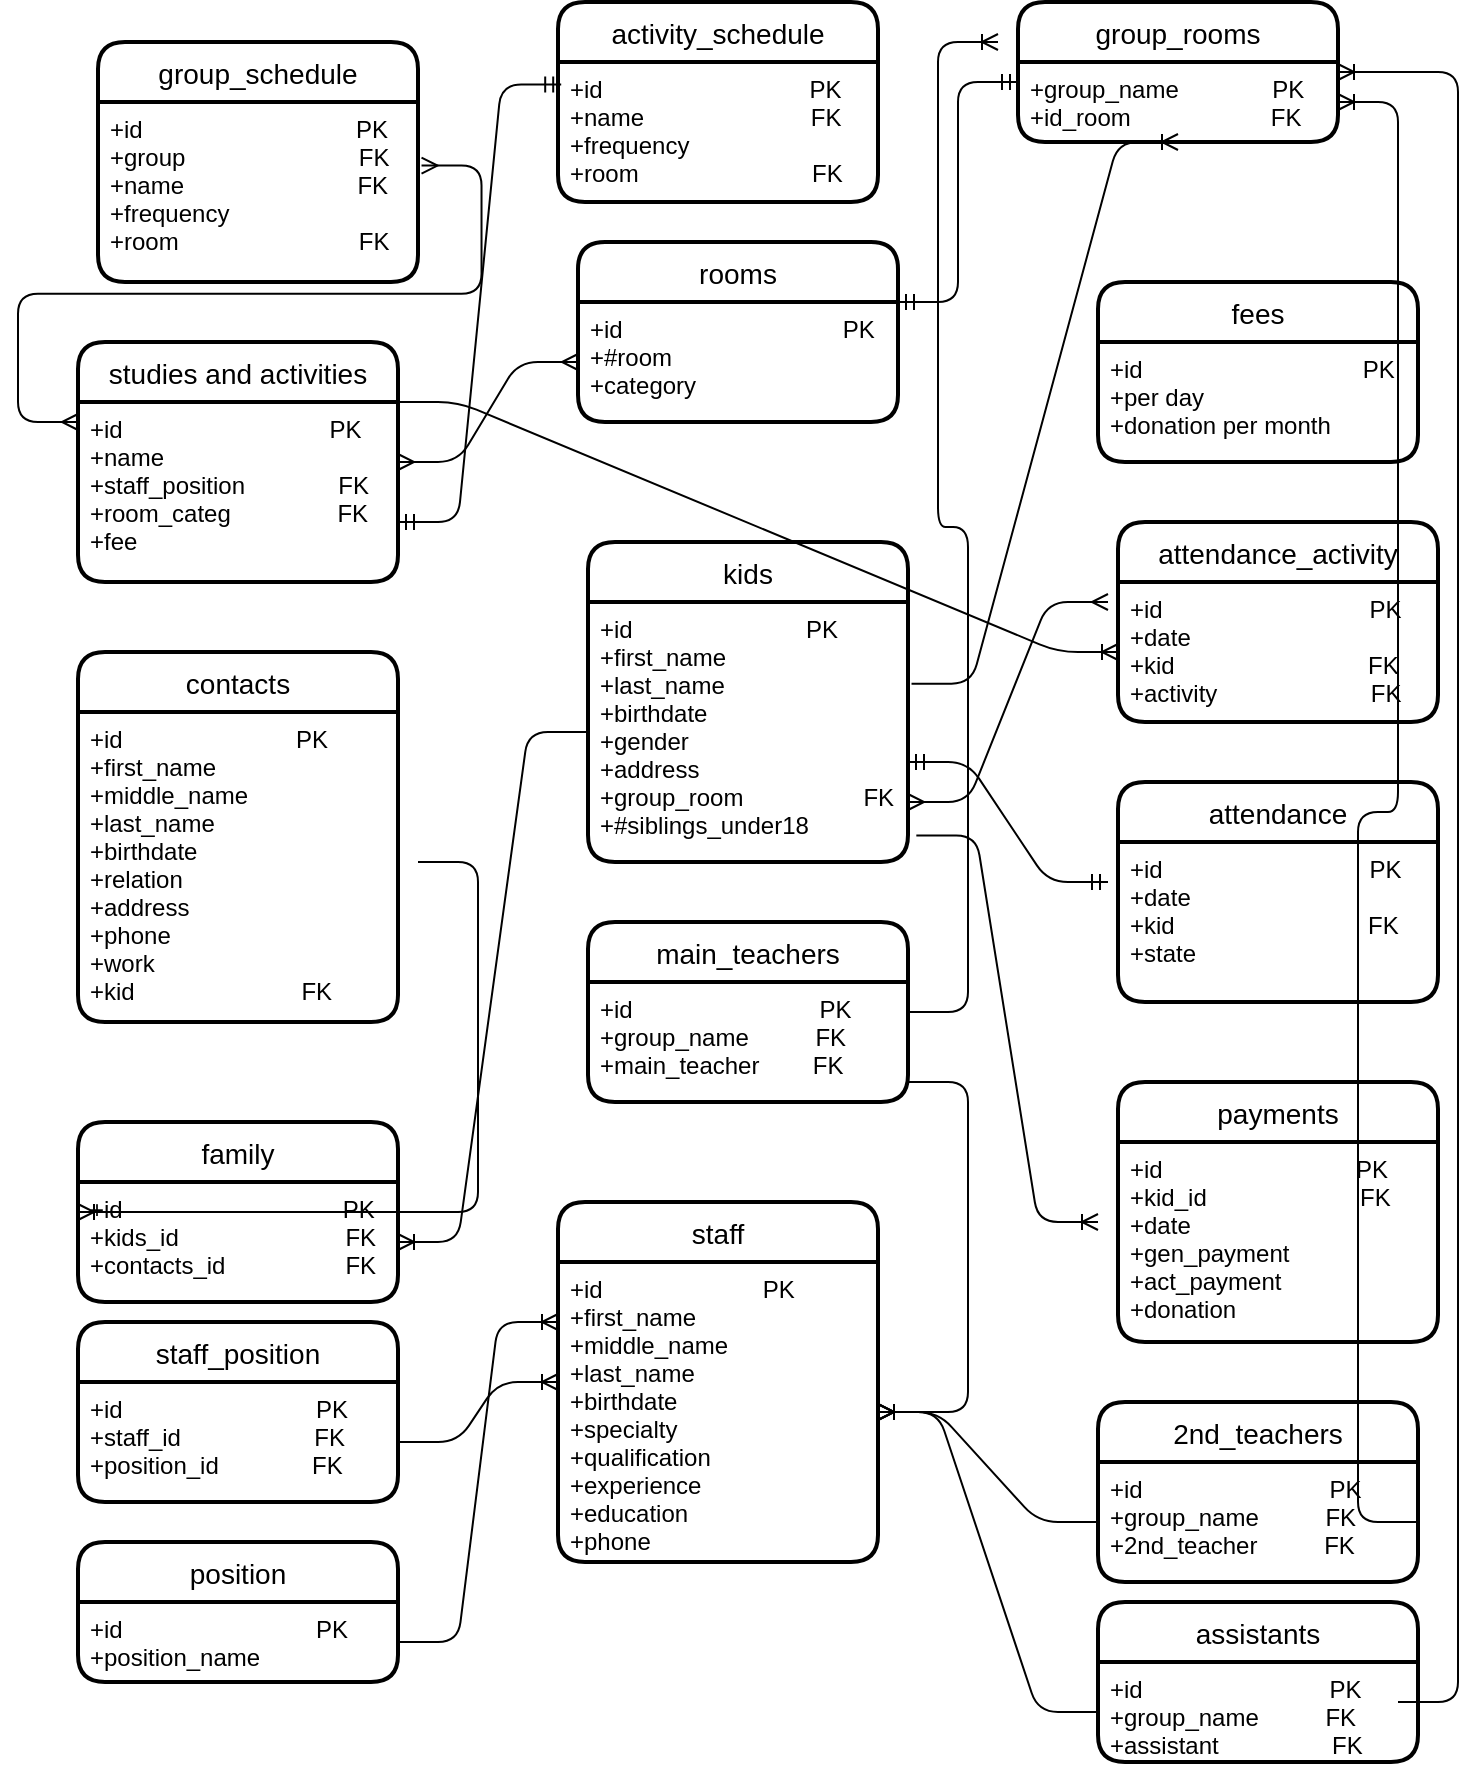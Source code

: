 <mxfile version="13.6.6" type="github">
  <diagram id="R2lEEEUBdFMjLlhIrx00" name="Page-1">
    <mxGraphModel dx="1038" dy="2817" grid="1" gridSize="10" guides="1" tooltips="1" connect="1" arrows="1" fold="1" page="1" pageScale="1" pageWidth="850" pageHeight="1100" math="0" shadow="0" extFonts="Permanent Marker^https://fonts.googleapis.com/css?family=Permanent+Marker">
      <root>
        <mxCell id="0" />
        <mxCell id="1" parent="0" />
        <mxCell id="jtmZs7vrfvo6yjPVw2VY-57" value="contacts" style="swimlane;childLayout=stackLayout;horizontal=1;startSize=30;horizontalStack=0;rounded=1;fontSize=14;fontStyle=0;strokeWidth=2;resizeParent=0;resizeLast=1;shadow=0;dashed=0;align=center;" parent="1" vertex="1">
          <mxGeometry x="90" y="-1765" width="160" height="185" as="geometry" />
        </mxCell>
        <mxCell id="jtmZs7vrfvo6yjPVw2VY-58" value="+id                          PK&#xa;+first_name&#xa;+middle_name&#xa;+last_name&#xa;+birthdate&#xa;+relation&#xa;+address&#xa;+phone&#xa;+work                      &#xa;+kid                         FK" style="align=left;strokeColor=none;fillColor=none;spacingLeft=4;fontSize=12;verticalAlign=top;resizable=0;rotatable=0;part=1;" parent="jtmZs7vrfvo6yjPVw2VY-57" vertex="1">
          <mxGeometry y="30" width="160" height="155" as="geometry" />
        </mxCell>
        <mxCell id="54aEL65558y0Twl9wDXi-4" value="" style="edgeStyle=entityRelationEdgeStyle;fontSize=12;html=1;endArrow=ERmandOne;startArrow=ERmandOne;" parent="1" edge="1">
          <mxGeometry width="100" height="100" relative="1" as="geometry">
            <mxPoint x="505" y="-1710" as="sourcePoint" />
            <mxPoint x="605" y="-1650" as="targetPoint" />
          </mxGeometry>
        </mxCell>
        <mxCell id="jtmZs7vrfvo6yjPVw2VY-53" value="attendance" style="swimlane;childLayout=stackLayout;horizontal=1;startSize=30;horizontalStack=0;rounded=1;fontSize=14;fontStyle=0;strokeWidth=2;resizeParent=0;resizeLast=1;shadow=0;dashed=0;align=center;" parent="1" vertex="1">
          <mxGeometry x="610" y="-1700" width="160" height="110" as="geometry" />
        </mxCell>
        <mxCell id="jtmZs7vrfvo6yjPVw2VY-54" value="+id                               PK&#xa;+date&#xa;+kid                             FK&#xa;+state&#xa;" style="align=left;strokeColor=none;fillColor=none;spacingLeft=4;fontSize=12;verticalAlign=top;resizable=0;rotatable=0;part=1;" parent="jtmZs7vrfvo6yjPVw2VY-53" vertex="1">
          <mxGeometry y="30" width="160" height="80" as="geometry" />
        </mxCell>
        <mxCell id="54aEL65558y0Twl9wDXi-9" value="" style="edgeStyle=entityRelationEdgeStyle;fontSize=12;html=1;endArrow=ERmany;startArrow=ERmany;" parent="1" edge="1">
          <mxGeometry width="100" height="100" relative="1" as="geometry">
            <mxPoint x="505" y="-1690" as="sourcePoint" />
            <mxPoint x="605" y="-1790" as="targetPoint" />
          </mxGeometry>
        </mxCell>
        <mxCell id="54aEL65558y0Twl9wDXi-7" value="attendance_activity" style="swimlane;childLayout=stackLayout;horizontal=1;startSize=30;horizontalStack=0;rounded=1;fontSize=14;fontStyle=0;strokeWidth=2;resizeParent=0;resizeLast=1;shadow=0;dashed=0;align=center;" parent="1" vertex="1">
          <mxGeometry x="610" y="-1830" width="160" height="100" as="geometry" />
        </mxCell>
        <mxCell id="54aEL65558y0Twl9wDXi-8" value="+id                               PK&#xa;+date&#xa;+kid                             FK&#xa;+activity                       FK" style="align=left;strokeColor=none;fillColor=none;spacingLeft=4;fontSize=12;verticalAlign=top;resizable=0;rotatable=0;part=1;" parent="54aEL65558y0Twl9wDXi-7" vertex="1">
          <mxGeometry y="30" width="160" height="70" as="geometry" />
        </mxCell>
        <mxCell id="jtmZs7vrfvo6yjPVw2VY-1" value="kids" style="swimlane;childLayout=stackLayout;horizontal=1;startSize=30;horizontalStack=0;rounded=1;fontSize=14;fontStyle=0;strokeWidth=2;resizeParent=0;resizeLast=1;shadow=0;dashed=0;align=center;" parent="1" vertex="1">
          <mxGeometry x="345" y="-1820" width="160" height="160" as="geometry" />
        </mxCell>
        <mxCell id="jtmZs7vrfvo6yjPVw2VY-2" value="+id                          PK&#xa;+first_name&#xa;+last_name&#xa;+birthdate&#xa;+gender&#xa;+address&#xa;+group_room                  FK&#xa;+#siblings_under18" style="align=left;strokeColor=none;fillColor=none;spacingLeft=4;fontSize=12;verticalAlign=top;resizable=0;rotatable=0;part=1;" parent="jtmZs7vrfvo6yjPVw2VY-1" vertex="1">
          <mxGeometry y="30" width="160" height="130" as="geometry" />
        </mxCell>
        <mxCell id="54aEL65558y0Twl9wDXi-16" value="group_schedule" style="swimlane;childLayout=stackLayout;horizontal=1;startSize=30;horizontalStack=0;rounded=1;fontSize=14;fontStyle=0;strokeWidth=2;resizeParent=0;resizeLast=1;shadow=0;dashed=0;align=center;" parent="1" vertex="1">
          <mxGeometry x="100" y="-2070" width="160" height="120" as="geometry" />
        </mxCell>
        <mxCell id="54aEL65558y0Twl9wDXi-17" value="+id                                PK&#xa;+group                          FK&#xa;+name                          FK&#xa;+frequency                   &#xa;+room                           FK" style="align=left;strokeColor=none;fillColor=none;spacingLeft=4;fontSize=12;verticalAlign=top;resizable=0;rotatable=0;part=1;" parent="54aEL65558y0Twl9wDXi-16" vertex="1">
          <mxGeometry y="30" width="160" height="90" as="geometry" />
        </mxCell>
        <mxCell id="54aEL65558y0Twl9wDXi-29" value="" style="edgeStyle=entityRelationEdgeStyle;fontSize=12;html=1;endArrow=ERmany;startArrow=ERmany;exitX=1.011;exitY=0.353;exitDx=0;exitDy=0;exitPerimeter=0;" parent="1" source="54aEL65558y0Twl9wDXi-17" edge="1">
          <mxGeometry width="100" height="100" relative="1" as="geometry">
            <mxPoint x="320" y="-1750" as="sourcePoint" />
            <mxPoint x="90" y="-1880" as="targetPoint" />
          </mxGeometry>
        </mxCell>
        <mxCell id="54aEL65558y0Twl9wDXi-30" value="" style="edgeStyle=entityRelationEdgeStyle;fontSize=12;html=1;endArrow=ERmany;startArrow=ERmany;exitX=1;exitY=0.5;exitDx=0;exitDy=0;" parent="1" source="jtmZs7vrfvo6yjPVw2VY-45" edge="1">
          <mxGeometry width="100" height="100" relative="1" as="geometry">
            <mxPoint x="260" y="-1830" as="sourcePoint" />
            <mxPoint x="340" y="-1910" as="targetPoint" />
          </mxGeometry>
        </mxCell>
        <mxCell id="54aEL65558y0Twl9wDXi-32" value="activity_schedule" style="swimlane;childLayout=stackLayout;horizontal=1;startSize=30;horizontalStack=0;rounded=1;fontSize=14;fontStyle=0;strokeWidth=2;resizeParent=0;resizeLast=1;shadow=0;dashed=0;align=center;" parent="1" vertex="1">
          <mxGeometry x="330" y="-2090" width="160" height="100" as="geometry" />
        </mxCell>
        <mxCell id="54aEL65558y0Twl9wDXi-33" value="+id                               PK&#xa;+name                         FK&#xa;+frequency&#xa;+room                          FK" style="align=left;strokeColor=none;fillColor=none;spacingLeft=4;fontSize=12;verticalAlign=top;resizable=0;rotatable=0;part=1;" parent="54aEL65558y0Twl9wDXi-32" vertex="1">
          <mxGeometry y="30" width="160" height="70" as="geometry" />
        </mxCell>
        <mxCell id="54aEL65558y0Twl9wDXi-34" value="" style="edgeStyle=entityRelationEdgeStyle;fontSize=12;html=1;endArrow=ERmandOne;startArrow=ERmandOne;exitX=1;exitY=0.75;exitDx=0;exitDy=0;entryX=0.01;entryY=0.161;entryDx=0;entryDy=0;entryPerimeter=0;" parent="1" source="jtmZs7vrfvo6yjPVw2VY-45" target="54aEL65558y0Twl9wDXi-33" edge="1">
          <mxGeometry width="100" height="100" relative="1" as="geometry">
            <mxPoint x="300" y="-1800" as="sourcePoint" />
            <mxPoint x="400" y="-1900" as="targetPoint" />
          </mxGeometry>
        </mxCell>
        <mxCell id="54aEL65558y0Twl9wDXi-35" value="" style="edgeStyle=entityRelationEdgeStyle;fontSize=12;html=1;endArrow=ERoneToMany;entryX=0;entryY=0.5;entryDx=0;entryDy=0;exitX=1;exitY=0;exitDx=0;exitDy=0;" parent="1" source="jtmZs7vrfvo6yjPVw2VY-46" target="54aEL65558y0Twl9wDXi-8" edge="1">
          <mxGeometry width="100" height="100" relative="1" as="geometry">
            <mxPoint x="300" y="-1720" as="sourcePoint" />
            <mxPoint x="400" y="-1820" as="targetPoint" />
          </mxGeometry>
        </mxCell>
        <mxCell id="JxFD-TdY9gkGIwwa138k-1" value="fees" style="swimlane;childLayout=stackLayout;horizontal=1;startSize=30;horizontalStack=0;rounded=1;fontSize=14;fontStyle=0;strokeWidth=2;resizeParent=0;resizeLast=1;shadow=0;dashed=0;align=center;" vertex="1" parent="1">
          <mxGeometry x="600" y="-1950" width="160" height="90" as="geometry" />
        </mxCell>
        <mxCell id="JxFD-TdY9gkGIwwa138k-2" value="+id                                 PK&#xa;+per day&#xa;+donation per month" style="align=left;strokeColor=none;fillColor=none;spacingLeft=4;fontSize=12;verticalAlign=top;resizable=0;rotatable=0;part=1;" vertex="1" parent="JxFD-TdY9gkGIwwa138k-1">
          <mxGeometry y="30" width="160" height="60" as="geometry" />
        </mxCell>
        <mxCell id="jtmZs7vrfvo6yjPVw2VY-45" value="studies and activities" style="swimlane;childLayout=stackLayout;horizontal=1;startSize=30;horizontalStack=0;rounded=1;fontSize=14;fontStyle=0;strokeWidth=2;resizeParent=0;resizeLast=1;shadow=0;dashed=0;align=center;" parent="1" vertex="1">
          <mxGeometry x="90" y="-1920" width="160" height="120" as="geometry" />
        </mxCell>
        <mxCell id="jtmZs7vrfvo6yjPVw2VY-46" value="+id                               PK&#xa;+name&#xa;+staff_position              FK&#xa;+room_categ                FK&#xa;+fee" style="align=left;strokeColor=none;fillColor=none;spacingLeft=4;fontSize=12;verticalAlign=top;resizable=0;rotatable=0;part=1;" parent="jtmZs7vrfvo6yjPVw2VY-45" vertex="1">
          <mxGeometry y="30" width="160" height="90" as="geometry" />
        </mxCell>
        <mxCell id="JxFD-TdY9gkGIwwa138k-3" value="payments" style="swimlane;childLayout=stackLayout;horizontal=1;startSize=30;horizontalStack=0;rounded=1;fontSize=14;fontStyle=0;strokeWidth=2;resizeParent=0;resizeLast=1;shadow=0;dashed=0;align=center;" vertex="1" parent="1">
          <mxGeometry x="610" y="-1550" width="160" height="130" as="geometry" />
        </mxCell>
        <mxCell id="JxFD-TdY9gkGIwwa138k-4" value="+id                             PK&#xa;+kid_id                       FK&#xa;+date&#xa;+gen_payment&#xa;+act_payment&#xa;+donation" style="align=left;strokeColor=none;fillColor=none;spacingLeft=4;fontSize=12;verticalAlign=top;resizable=0;rotatable=0;part=1;" vertex="1" parent="JxFD-TdY9gkGIwwa138k-3">
          <mxGeometry y="30" width="160" height="100" as="geometry" />
        </mxCell>
        <mxCell id="JxFD-TdY9gkGIwwa138k-5" value="" style="edgeStyle=entityRelationEdgeStyle;fontSize=12;html=1;endArrow=ERoneToMany;exitX=1.026;exitY=0.898;exitDx=0;exitDy=0;exitPerimeter=0;" edge="1" parent="1" source="jtmZs7vrfvo6yjPVw2VY-2">
          <mxGeometry width="100" height="100" relative="1" as="geometry">
            <mxPoint x="370" y="-1630" as="sourcePoint" />
            <mxPoint x="600" y="-1480" as="targetPoint" />
          </mxGeometry>
        </mxCell>
        <mxCell id="JxFD-TdY9gkGIwwa138k-8" value="family" style="swimlane;childLayout=stackLayout;horizontal=1;startSize=30;horizontalStack=0;rounded=1;fontSize=14;fontStyle=0;strokeWidth=2;resizeParent=0;resizeLast=1;shadow=0;dashed=0;align=center;" vertex="1" parent="1">
          <mxGeometry x="90" y="-1530" width="160" height="90" as="geometry" />
        </mxCell>
        <mxCell id="JxFD-TdY9gkGIwwa138k-9" value="+id                                 PK&#xa;+kids_id                         FK&#xa;+contacts_id                  FK" style="align=left;strokeColor=none;fillColor=none;spacingLeft=4;fontSize=12;verticalAlign=top;resizable=0;rotatable=0;part=1;" vertex="1" parent="JxFD-TdY9gkGIwwa138k-8">
          <mxGeometry y="30" width="160" height="60" as="geometry" />
        </mxCell>
        <mxCell id="JxFD-TdY9gkGIwwa138k-10" value="" style="edgeStyle=entityRelationEdgeStyle;fontSize=12;html=1;endArrow=ERoneToMany;entryX=0;entryY=0.25;entryDx=0;entryDy=0;" edge="1" parent="1" target="JxFD-TdY9gkGIwwa138k-9">
          <mxGeometry width="100" height="100" relative="1" as="geometry">
            <mxPoint x="260" y="-1660" as="sourcePoint" />
            <mxPoint x="30" y="-1640" as="targetPoint" />
          </mxGeometry>
        </mxCell>
        <mxCell id="JxFD-TdY9gkGIwwa138k-11" value="" style="edgeStyle=entityRelationEdgeStyle;fontSize=12;html=1;endArrow=ERoneToMany;" edge="1" parent="1" source="jtmZs7vrfvo6yjPVw2VY-2" target="JxFD-TdY9gkGIwwa138k-9">
          <mxGeometry width="100" height="100" relative="1" as="geometry">
            <mxPoint x="370" y="-1550" as="sourcePoint" />
            <mxPoint x="470" y="-1650" as="targetPoint" />
          </mxGeometry>
        </mxCell>
        <mxCell id="JxFD-TdY9gkGIwwa138k-12" value="group_rooms" style="swimlane;childLayout=stackLayout;horizontal=1;startSize=30;horizontalStack=0;rounded=1;fontSize=14;fontStyle=0;strokeWidth=2;resizeParent=0;resizeLast=1;shadow=0;dashed=0;align=center;" vertex="1" parent="1">
          <mxGeometry x="560" y="-2090" width="160" height="70" as="geometry" />
        </mxCell>
        <mxCell id="JxFD-TdY9gkGIwwa138k-13" value="+group_name              PK&#xa;+id_room                     FK                       &#xa;" style="align=left;strokeColor=none;fillColor=none;spacingLeft=4;fontSize=12;verticalAlign=top;resizable=0;rotatable=0;part=1;" vertex="1" parent="JxFD-TdY9gkGIwwa138k-12">
          <mxGeometry y="30" width="160" height="40" as="geometry" />
        </mxCell>
        <mxCell id="JxFD-TdY9gkGIwwa138k-15" value="" style="edgeStyle=entityRelationEdgeStyle;fontSize=12;html=1;endArrow=ERmandOne;startArrow=ERmandOne;entryX=0;entryY=0.25;entryDx=0;entryDy=0;" edge="1" parent="1" target="JxFD-TdY9gkGIwwa138k-13">
          <mxGeometry width="100" height="100" relative="1" as="geometry">
            <mxPoint x="500" y="-1940" as="sourcePoint" />
            <mxPoint x="570" y="-2040" as="targetPoint" />
          </mxGeometry>
        </mxCell>
        <mxCell id="JxFD-TdY9gkGIwwa138k-16" value="2nd_teachers" style="swimlane;childLayout=stackLayout;horizontal=1;startSize=30;horizontalStack=0;rounded=1;fontSize=14;fontStyle=0;strokeWidth=2;resizeParent=0;resizeLast=1;shadow=0;dashed=0;align=center;" vertex="1" parent="1">
          <mxGeometry x="600" y="-1390" width="160" height="90" as="geometry" />
        </mxCell>
        <mxCell id="JxFD-TdY9gkGIwwa138k-17" value="+id                            PK&#xa;+group_name          FK&#xa;+2nd_teacher          FK" style="align=left;strokeColor=none;fillColor=none;spacingLeft=4;fontSize=12;verticalAlign=top;resizable=0;rotatable=0;part=1;" vertex="1" parent="JxFD-TdY9gkGIwwa138k-16">
          <mxGeometry y="30" width="160" height="60" as="geometry" />
        </mxCell>
        <mxCell id="jtmZs7vrfvo6yjPVw2VY-30" value="staff" style="swimlane;childLayout=stackLayout;horizontal=1;startSize=30;horizontalStack=0;rounded=1;fontSize=14;fontStyle=0;strokeWidth=2;resizeParent=0;resizeLast=1;shadow=0;dashed=0;align=center;" parent="1" vertex="1">
          <mxGeometry x="330" y="-1490" width="160" height="180" as="geometry" />
        </mxCell>
        <mxCell id="JxFD-TdY9gkGIwwa138k-34" value="" style="edgeStyle=entityRelationEdgeStyle;fontSize=12;html=1;endArrow=ERoneToMany;exitX=1;exitY=0.5;exitDx=0;exitDy=0;" edge="1" parent="jtmZs7vrfvo6yjPVw2VY-30" source="54aEL65558y0Twl9wDXi-23">
          <mxGeometry width="100" height="100" relative="1" as="geometry">
            <mxPoint x="-100" y="160" as="sourcePoint" />
            <mxPoint y="60" as="targetPoint" />
          </mxGeometry>
        </mxCell>
        <mxCell id="jtmZs7vrfvo6yjPVw2VY-31" value="+id                        PK&#xa;+first_name&#xa;+middle_name&#xa;+last_name&#xa;+birthdate&#xa;+specialty&#xa;+qualification&#xa;+experience&#xa;+education&#xa;+phone" style="align=left;strokeColor=none;fillColor=none;spacingLeft=4;fontSize=12;verticalAlign=top;resizable=0;rotatable=0;part=1;" parent="jtmZs7vrfvo6yjPVw2VY-30" vertex="1">
          <mxGeometry y="30" width="160" height="150" as="geometry" />
        </mxCell>
        <mxCell id="jtmZs7vrfvo6yjPVw2VY-63" value="main_teachers" style="swimlane;childLayout=stackLayout;horizontal=1;startSize=30;horizontalStack=0;rounded=1;fontSize=14;fontStyle=0;strokeWidth=2;resizeParent=0;resizeLast=1;shadow=0;dashed=0;align=center;" parent="1" vertex="1">
          <mxGeometry x="345" y="-1630" width="160" height="90" as="geometry" />
        </mxCell>
        <mxCell id="jtmZs7vrfvo6yjPVw2VY-64" value="+id                            PK&#xa;+group_name          FK&#xa;+main_teacher        FK" style="align=left;strokeColor=none;fillColor=none;spacingLeft=4;fontSize=12;verticalAlign=top;resizable=0;rotatable=0;part=1;" parent="jtmZs7vrfvo6yjPVw2VY-63" vertex="1">
          <mxGeometry y="30" width="160" height="60" as="geometry" />
        </mxCell>
        <mxCell id="jtmZs7vrfvo6yjPVw2VY-72" value="" style="edgeStyle=entityRelationEdgeStyle;fontSize=12;html=1;endArrow=ERoneToMany;" parent="jtmZs7vrfvo6yjPVw2VY-63" target="jtmZs7vrfvo6yjPVw2VY-31" edge="1">
          <mxGeometry width="100" height="100" relative="1" as="geometry">
            <mxPoint x="160" y="80" as="sourcePoint" />
            <mxPoint x="260" y="-20" as="targetPoint" />
          </mxGeometry>
        </mxCell>
        <mxCell id="jtmZs7vrfvo6yjPVw2VY-50" value="rooms" style="swimlane;childLayout=stackLayout;horizontal=1;startSize=30;horizontalStack=0;rounded=1;fontSize=14;fontStyle=0;strokeWidth=2;resizeParent=0;resizeLast=1;shadow=0;dashed=0;align=center;" parent="1" vertex="1">
          <mxGeometry x="340" y="-1970" width="160" height="90" as="geometry" />
        </mxCell>
        <mxCell id="jtmZs7vrfvo6yjPVw2VY-51" value="+id                                 PK&#xa;+#room                           &#xa;+category&#xa;" style="align=left;strokeColor=none;fillColor=none;spacingLeft=4;fontSize=12;verticalAlign=top;resizable=0;rotatable=0;part=1;" parent="jtmZs7vrfvo6yjPVw2VY-50" vertex="1">
          <mxGeometry y="30" width="160" height="60" as="geometry" />
        </mxCell>
        <mxCell id="JxFD-TdY9gkGIwwa138k-24" value="" style="edgeStyle=entityRelationEdgeStyle;fontSize=12;html=1;endArrow=ERoneToMany;exitX=1;exitY=0.25;exitDx=0;exitDy=0;" edge="1" parent="1" source="jtmZs7vrfvo6yjPVw2VY-64">
          <mxGeometry width="100" height="100" relative="1" as="geometry">
            <mxPoint x="500" y="-1600" as="sourcePoint" />
            <mxPoint x="550" y="-2070" as="targetPoint" />
          </mxGeometry>
        </mxCell>
        <mxCell id="JxFD-TdY9gkGIwwa138k-25" value="" style="edgeStyle=entityRelationEdgeStyle;fontSize=12;html=1;endArrow=ERoneToMany;" edge="1" parent="1" source="JxFD-TdY9gkGIwwa138k-17" target="jtmZs7vrfvo6yjPVw2VY-31">
          <mxGeometry width="100" height="100" relative="1" as="geometry">
            <mxPoint x="630" y="-1140" as="sourcePoint" />
            <mxPoint x="510" y="-1360" as="targetPoint" />
          </mxGeometry>
        </mxCell>
        <mxCell id="JxFD-TdY9gkGIwwa138k-27" value="" style="edgeStyle=entityRelationEdgeStyle;fontSize=12;html=1;endArrow=ERoneToMany;exitX=1;exitY=0.5;exitDx=0;exitDy=0;" edge="1" parent="1" source="JxFD-TdY9gkGIwwa138k-17" target="JxFD-TdY9gkGIwwa138k-13">
          <mxGeometry width="100" height="100" relative="1" as="geometry">
            <mxPoint x="370" y="-1450" as="sourcePoint" />
            <mxPoint x="470" y="-1550" as="targetPoint" />
          </mxGeometry>
        </mxCell>
        <mxCell id="JxFD-TdY9gkGIwwa138k-19" value="assistants" style="swimlane;childLayout=stackLayout;horizontal=1;startSize=30;horizontalStack=0;rounded=1;fontSize=14;fontStyle=0;strokeWidth=2;resizeParent=0;resizeLast=1;shadow=0;dashed=0;align=center;" vertex="1" parent="1">
          <mxGeometry x="600" y="-1290" width="160" height="80" as="geometry" />
        </mxCell>
        <mxCell id="JxFD-TdY9gkGIwwa138k-29" value="" style="edgeStyle=entityRelationEdgeStyle;fontSize=12;html=1;endArrow=ERoneToMany;" edge="1" parent="JxFD-TdY9gkGIwwa138k-19" target="JxFD-TdY9gkGIwwa138k-12">
          <mxGeometry width="100" height="100" relative="1" as="geometry">
            <mxPoint x="150" y="50" as="sourcePoint" />
            <mxPoint x="250" y="-50" as="targetPoint" />
          </mxGeometry>
        </mxCell>
        <mxCell id="JxFD-TdY9gkGIwwa138k-20" value="+id                            PK&#xa;+group_name          FK&#xa;+assistant                 FK" style="align=left;strokeColor=none;fillColor=none;spacingLeft=4;fontSize=12;verticalAlign=top;resizable=0;rotatable=0;part=1;" vertex="1" parent="JxFD-TdY9gkGIwwa138k-19">
          <mxGeometry y="30" width="160" height="50" as="geometry" />
        </mxCell>
        <mxCell id="JxFD-TdY9gkGIwwa138k-28" value="" style="edgeStyle=entityRelationEdgeStyle;fontSize=12;html=1;endArrow=ERoneToMany;" edge="1" parent="1" source="JxFD-TdY9gkGIwwa138k-20" target="jtmZs7vrfvo6yjPVw2VY-31">
          <mxGeometry width="100" height="100" relative="1" as="geometry">
            <mxPoint x="600" y="-1230" as="sourcePoint" />
            <mxPoint x="700" y="-1330" as="targetPoint" />
          </mxGeometry>
        </mxCell>
        <mxCell id="JxFD-TdY9gkGIwwa138k-30" value="" style="edgeStyle=entityRelationEdgeStyle;fontSize=12;html=1;endArrow=ERoneToMany;exitX=1.011;exitY=0.314;exitDx=0;exitDy=0;exitPerimeter=0;entryX=0.5;entryY=1;entryDx=0;entryDy=0;" edge="1" parent="1" source="jtmZs7vrfvo6yjPVw2VY-2" target="JxFD-TdY9gkGIwwa138k-13">
          <mxGeometry width="100" height="100" relative="1" as="geometry">
            <mxPoint x="370" y="-1750" as="sourcePoint" />
            <mxPoint x="470" y="-1850" as="targetPoint" />
          </mxGeometry>
        </mxCell>
        <mxCell id="JxFD-TdY9gkGIwwa138k-33" value="" style="edgeStyle=entityRelationEdgeStyle;fontSize=12;html=1;endArrow=ERoneToMany;entryX=0;entryY=0.5;entryDx=0;entryDy=0;exitX=1;exitY=0.5;exitDx=0;exitDy=0;" edge="1" parent="1" source="JxFD-TdY9gkGIwwa138k-32" target="jtmZs7vrfvo6yjPVw2VY-30">
          <mxGeometry width="100" height="100" relative="1" as="geometry">
            <mxPoint x="330" y="-1160" as="sourcePoint" />
            <mxPoint x="170" y="-1240" as="targetPoint" />
          </mxGeometry>
        </mxCell>
        <mxCell id="JxFD-TdY9gkGIwwa138k-31" value="staff_position" style="swimlane;childLayout=stackLayout;horizontal=1;startSize=30;horizontalStack=0;rounded=1;fontSize=14;fontStyle=0;strokeWidth=2;resizeParent=0;resizeLast=1;shadow=0;dashed=0;align=center;" vertex="1" parent="1">
          <mxGeometry x="90" y="-1430" width="160" height="90" as="geometry" />
        </mxCell>
        <mxCell id="JxFD-TdY9gkGIwwa138k-32" value="+id                             PK&#xa;+staff_id                    FK&#xa;+position_id              FK" style="align=left;strokeColor=none;fillColor=none;spacingLeft=4;fontSize=12;verticalAlign=top;resizable=0;rotatable=0;part=1;" vertex="1" parent="JxFD-TdY9gkGIwwa138k-31">
          <mxGeometry y="30" width="160" height="60" as="geometry" />
        </mxCell>
        <mxCell id="54aEL65558y0Twl9wDXi-22" value="position" style="swimlane;childLayout=stackLayout;horizontal=1;startSize=30;horizontalStack=0;rounded=1;fontSize=14;fontStyle=0;strokeWidth=2;resizeParent=0;resizeLast=1;shadow=0;dashed=0;align=center;" parent="1" vertex="1">
          <mxGeometry x="90" y="-1320" width="160" height="70" as="geometry" />
        </mxCell>
        <mxCell id="54aEL65558y0Twl9wDXi-23" value="+id                             PK&#xa;+position_name&#xa;" style="align=left;strokeColor=none;fillColor=none;spacingLeft=4;fontSize=12;verticalAlign=top;resizable=0;rotatable=0;part=1;" parent="54aEL65558y0Twl9wDXi-22" vertex="1">
          <mxGeometry y="30" width="160" height="40" as="geometry" />
        </mxCell>
      </root>
    </mxGraphModel>
  </diagram>
</mxfile>
